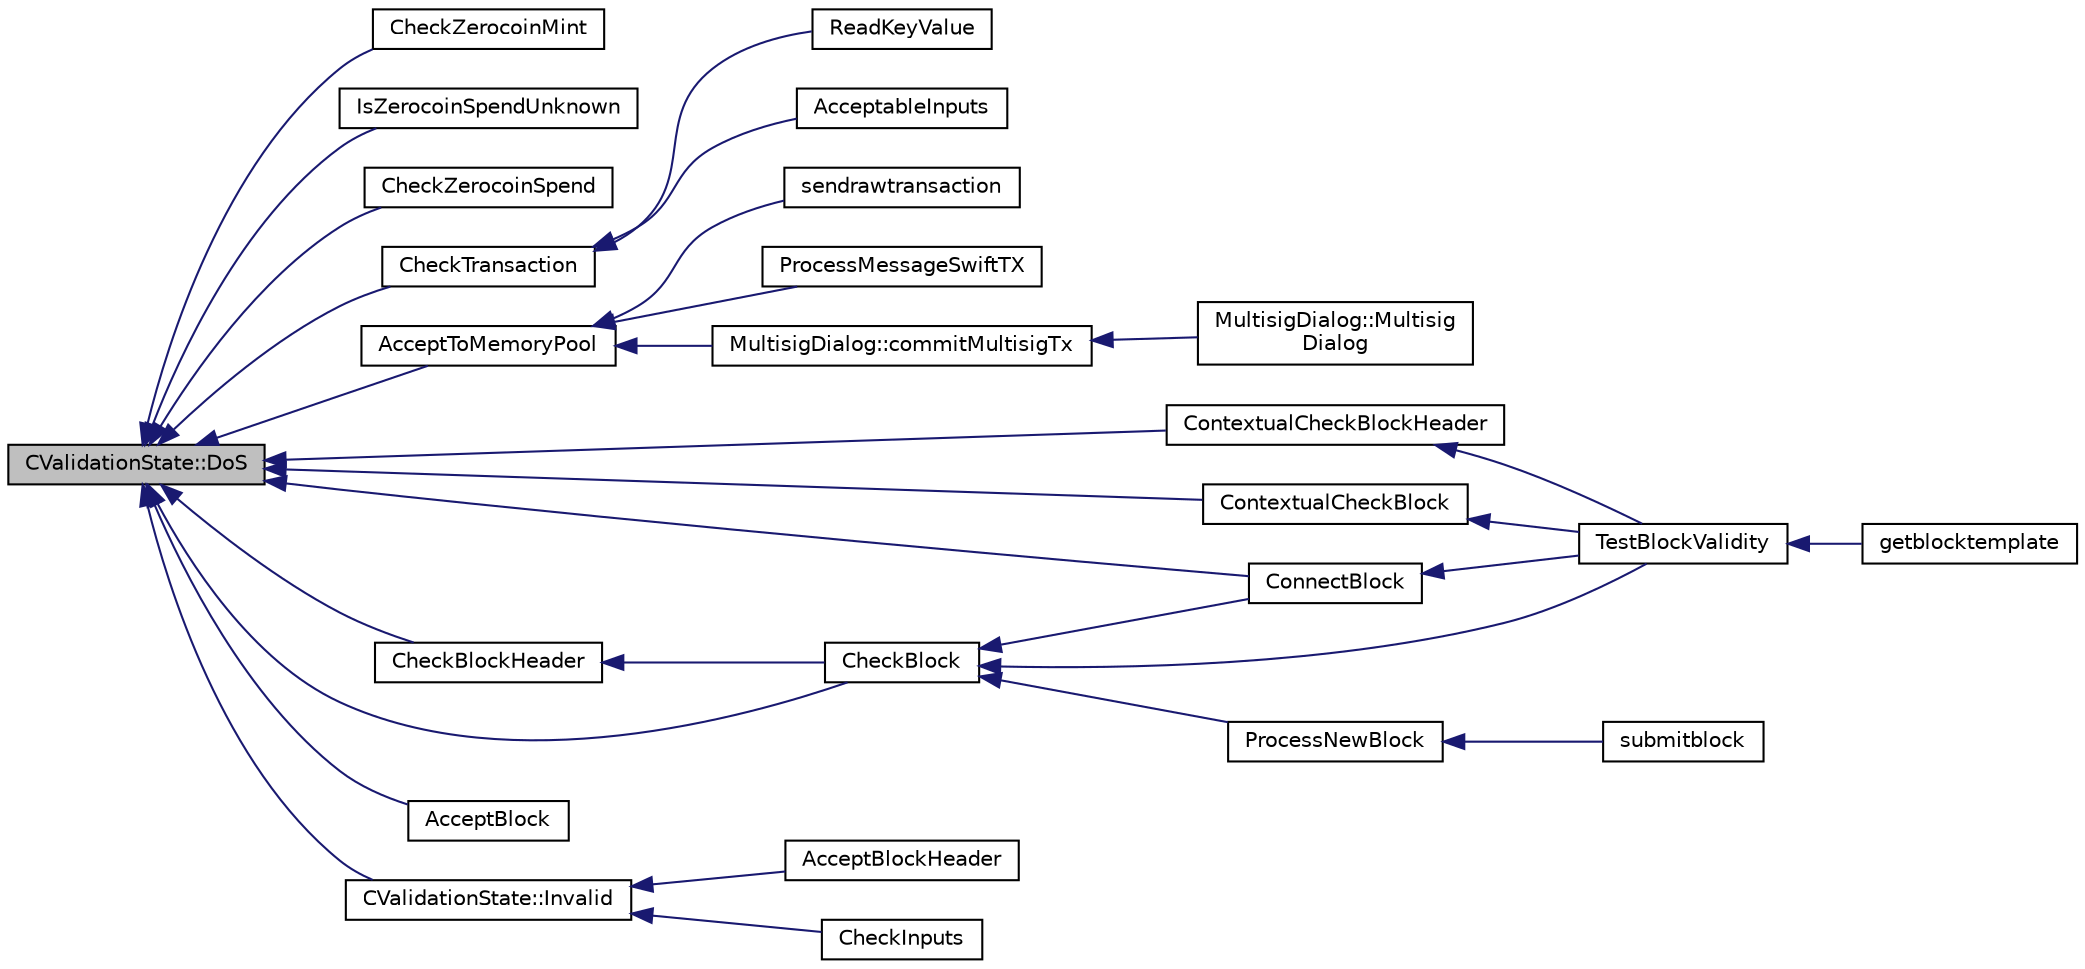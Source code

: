 digraph "CValidationState::DoS"
{
  edge [fontname="Helvetica",fontsize="10",labelfontname="Helvetica",labelfontsize="10"];
  node [fontname="Helvetica",fontsize="10",shape=record];
  rankdir="LR";
  Node12 [label="CValidationState::DoS",height=0.2,width=0.4,color="black", fillcolor="grey75", style="filled", fontcolor="black"];
  Node12 -> Node13 [dir="back",color="midnightblue",fontsize="10",style="solid",fontname="Helvetica"];
  Node13 [label="CheckZerocoinMint",height=0.2,width=0.4,color="black", fillcolor="white", style="filled",URL="$main_8h.html#a6fb9bfa44660819bfe1a7d5b1b23bb02"];
  Node12 -> Node14 [dir="back",color="midnightblue",fontsize="10",style="solid",fontname="Helvetica"];
  Node14 [label="IsZerocoinSpendUnknown",height=0.2,width=0.4,color="black", fillcolor="white", style="filled",URL="$main_8cpp.html#a637dff8c0434cbe7170e3e799d64fad7"];
  Node12 -> Node15 [dir="back",color="midnightblue",fontsize="10",style="solid",fontname="Helvetica"];
  Node15 [label="CheckZerocoinSpend",height=0.2,width=0.4,color="black", fillcolor="white", style="filled",URL="$main_8h.html#a807779481cfbaf0337e497e0c2644b1c"];
  Node12 -> Node16 [dir="back",color="midnightblue",fontsize="10",style="solid",fontname="Helvetica"];
  Node16 [label="CheckTransaction",height=0.2,width=0.4,color="black", fillcolor="white", style="filled",URL="$main_8h.html#a69941d4c22cba73451e4aabf77ec9c0a",tooltip="Context-independent validity checks. "];
  Node16 -> Node17 [dir="back",color="midnightblue",fontsize="10",style="solid",fontname="Helvetica"];
  Node17 [label="AcceptableInputs",height=0.2,width=0.4,color="black", fillcolor="white", style="filled",URL="$main_8h.html#a66051be1f9a7f9c51d8eebe9574263c2"];
  Node16 -> Node18 [dir="back",color="midnightblue",fontsize="10",style="solid",fontname="Helvetica"];
  Node18 [label="ReadKeyValue",height=0.2,width=0.4,color="black", fillcolor="white", style="filled",URL="$walletdb_8cpp.html#ad1f171cf096f5479805a06fc20480343"];
  Node12 -> Node19 [dir="back",color="midnightblue",fontsize="10",style="solid",fontname="Helvetica"];
  Node19 [label="AcceptToMemoryPool",height=0.2,width=0.4,color="black", fillcolor="white", style="filled",URL="$main_8h.html#ac15fbe47fe9342a0049ca2aa1a1a5905",tooltip="(try to) add transaction to memory pool "];
  Node19 -> Node20 [dir="back",color="midnightblue",fontsize="10",style="solid",fontname="Helvetica"];
  Node20 [label="MultisigDialog::commitMultisigTx",height=0.2,width=0.4,color="black", fillcolor="white", style="filled",URL="$class_multisig_dialog.html#a4b8f46adc64493a801bffb464b7c09ea"];
  Node20 -> Node21 [dir="back",color="midnightblue",fontsize="10",style="solid",fontname="Helvetica"];
  Node21 [label="MultisigDialog::Multisig\lDialog",height=0.2,width=0.4,color="black", fillcolor="white", style="filled",URL="$class_multisig_dialog.html#af8ff2a9f6dc05a9468d955cb428c6474"];
  Node19 -> Node22 [dir="back",color="midnightblue",fontsize="10",style="solid",fontname="Helvetica"];
  Node22 [label="sendrawtransaction",height=0.2,width=0.4,color="black", fillcolor="white", style="filled",URL="$rpcrawtransaction_8cpp.html#ad5aad44f890060f42efb49acf349511e"];
  Node19 -> Node23 [dir="back",color="midnightblue",fontsize="10",style="solid",fontname="Helvetica"];
  Node23 [label="ProcessMessageSwiftTX",height=0.2,width=0.4,color="black", fillcolor="white", style="filled",URL="$swifttx_8h.html#a155e5c12fe35b2b4129c46ba9b66b06f"];
  Node12 -> Node24 [dir="back",color="midnightblue",fontsize="10",style="solid",fontname="Helvetica"];
  Node24 [label="ConnectBlock",height=0.2,width=0.4,color="black", fillcolor="white", style="filled",URL="$main_8h.html#ad4ce8957600f6ee11bbf095226a8e83e",tooltip="Apply the effects of this block (with given index) on the UTXO set represented by coins..."];
  Node24 -> Node25 [dir="back",color="midnightblue",fontsize="10",style="solid",fontname="Helvetica"];
  Node25 [label="TestBlockValidity",height=0.2,width=0.4,color="black", fillcolor="white", style="filled",URL="$main_8h.html#aa778166224b25355c113d1706df12ffd",tooltip="Check a block is completely valid from start to finish (only works on top of our current best block..."];
  Node25 -> Node26 [dir="back",color="midnightblue",fontsize="10",style="solid",fontname="Helvetica"];
  Node26 [label="getblocktemplate",height=0.2,width=0.4,color="black", fillcolor="white", style="filled",URL="$rpcmining_8cpp.html#a27347eecedd59156c914fcb5ce488f9a"];
  Node12 -> Node27 [dir="back",color="midnightblue",fontsize="10",style="solid",fontname="Helvetica"];
  Node27 [label="CheckBlockHeader",height=0.2,width=0.4,color="black", fillcolor="white", style="filled",URL="$main_8h.html#a59e2328b990efdf325ec666bc3e64f8a",tooltip="Context-independent validity checks. "];
  Node27 -> Node28 [dir="back",color="midnightblue",fontsize="10",style="solid",fontname="Helvetica"];
  Node28 [label="CheckBlock",height=0.2,width=0.4,color="black", fillcolor="white", style="filled",URL="$main_8h.html#a0ecc00a8d80db90cbc17c7cbc9236901"];
  Node28 -> Node24 [dir="back",color="midnightblue",fontsize="10",style="solid",fontname="Helvetica"];
  Node28 -> Node29 [dir="back",color="midnightblue",fontsize="10",style="solid",fontname="Helvetica"];
  Node29 [label="ProcessNewBlock",height=0.2,width=0.4,color="black", fillcolor="white", style="filled",URL="$main_8h.html#abb32e71aca0c6a769d419194ada13851",tooltip="Process an incoming block. "];
  Node29 -> Node30 [dir="back",color="midnightblue",fontsize="10",style="solid",fontname="Helvetica"];
  Node30 [label="submitblock",height=0.2,width=0.4,color="black", fillcolor="white", style="filled",URL="$rpcmining_8cpp.html#a6fc1aa077add8cb1c74207056616134d"];
  Node28 -> Node25 [dir="back",color="midnightblue",fontsize="10",style="solid",fontname="Helvetica"];
  Node12 -> Node28 [dir="back",color="midnightblue",fontsize="10",style="solid",fontname="Helvetica"];
  Node12 -> Node31 [dir="back",color="midnightblue",fontsize="10",style="solid",fontname="Helvetica"];
  Node31 [label="ContextualCheckBlockHeader",height=0.2,width=0.4,color="black", fillcolor="white", style="filled",URL="$main_8h.html#a0a37117b7eeff320e9b274af636703df",tooltip="Context-dependent validity checks. "];
  Node31 -> Node25 [dir="back",color="midnightblue",fontsize="10",style="solid",fontname="Helvetica"];
  Node12 -> Node32 [dir="back",color="midnightblue",fontsize="10",style="solid",fontname="Helvetica"];
  Node32 [label="ContextualCheckBlock",height=0.2,width=0.4,color="black", fillcolor="white", style="filled",URL="$main_8h.html#ae390d092b83ef1b712414d684b479fea"];
  Node32 -> Node25 [dir="back",color="midnightblue",fontsize="10",style="solid",fontname="Helvetica"];
  Node12 -> Node33 [dir="back",color="midnightblue",fontsize="10",style="solid",fontname="Helvetica"];
  Node33 [label="AcceptBlock",height=0.2,width=0.4,color="black", fillcolor="white", style="filled",URL="$main_8h.html#a3bc38c5110e8f333cda5b88aa55ff59f",tooltip="Store block on disk. "];
  Node12 -> Node34 [dir="back",color="midnightblue",fontsize="10",style="solid",fontname="Helvetica"];
  Node34 [label="CValidationState::Invalid",height=0.2,width=0.4,color="black", fillcolor="white", style="filled",URL="$class_c_validation_state.html#a88ff08b67f7f44bb3c7f7053bb1ee6fc"];
  Node34 -> Node35 [dir="back",color="midnightblue",fontsize="10",style="solid",fontname="Helvetica"];
  Node35 [label="CheckInputs",height=0.2,width=0.4,color="black", fillcolor="white", style="filled",URL="$main_8h.html#aec29d3e8abda6a014ca910e7c73b4df7",tooltip="Check whether all inputs of this transaction are valid (no double spends, scripts & sigs..."];
  Node34 -> Node36 [dir="back",color="midnightblue",fontsize="10",style="solid",fontname="Helvetica"];
  Node36 [label="AcceptBlockHeader",height=0.2,width=0.4,color="black", fillcolor="white", style="filled",URL="$main_8cpp.html#a9d6fdfd379dc523c0cdde6305f6569b0"];
}
